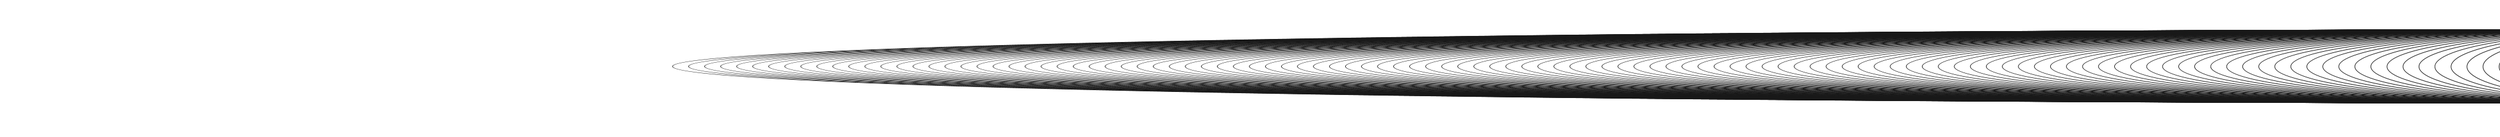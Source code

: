 @startuml
class ThingDefOf <<static>> {
    {static} ThingDefOf()
}
ThingDefOf --> "Silver" ThingDef
ThingDefOf --> "Gold" ThingDef
ThingDefOf --> "Steel" ThingDef
ThingDefOf --> "WoodLog" ThingDef
ThingDefOf --> "MedicineHerbal" ThingDef
ThingDefOf --> "MedicineIndustrial" ThingDef
ThingDefOf --> "MedicineUltratech" ThingDef
ThingDefOf --> "BlocksGranite" ThingDef
ThingDefOf --> "Plasteel" ThingDef
ThingDefOf --> "Beer" ThingDef
ThingDefOf --> "SmokeleafJoint" ThingDef
ThingDefOf --> "Chocolate" ThingDef
ThingDefOf --> "ComponentIndustrial" ThingDef
ThingDefOf --> "ComponentSpacer" ThingDef
ThingDefOf --> "InsectJelly" ThingDef
ThingDefOf --> "Cloth" ThingDef
ThingDefOf --> "Leather_Plain" ThingDef
ThingDefOf --> "Hyperweave" ThingDef
ThingDefOf --> "RawPotatoes" ThingDef
ThingDefOf --> "RawBerries" ThingDef
ThingDefOf --> "Granite" ThingDef
ThingDefOf --> "Wort" ThingDef
ThingDefOf --> "AIPersonaCore" ThingDef
ThingDefOf --> "TechprofSubpersonaCore" ThingDef
ThingDefOf --> "OrbitalTargeterBombardment" ThingDef
ThingDefOf --> "OrbitalTargeterPowerBeam" ThingDef
ThingDefOf --> "Chemfuel" ThingDef
ThingDefOf --> "Uranium" ThingDef
ThingDefOf --> "Jade" ThingDef
ThingDefOf --> "Shell_HighExplosive" ThingDef
ThingDefOf --> "Shell_AntigrainWarhead" ThingDef
ThingDefOf --> "MealSurvivalPack" ThingDef
ThingDefOf --> "MealNutrientPaste" ThingDef
ThingDefOf --> "MealSimple" ThingDef
ThingDefOf --> "MealFine" ThingDef
ThingDefOf --> "Pemmican" ThingDef
ThingDefOf --> "Kibble" ThingDef
ThingDefOf --> "Hay" ThingDef
ThingDefOf --> "Meat_Human" ThingDef
ThingDefOf --> "Luciferium" ThingDef
ThingDefOf --> "DropPodIncoming" ThingDef
ThingDefOf --> "DropPodLeaving" ThingDef
ThingDefOf --> "ShipChunkIncoming" ThingDef
ThingDefOf --> "CrashedShipPartIncoming" ThingDef
ThingDefOf --> "MeteoriteIncoming" ThingDef
ThingDefOf --> "ShuttleIncoming" ThingDef
ThingDefOf --> "ShuttleLeaving" ThingDef
ThingDefOf --> "ShuttleCrashing" ThingDef
ThingDefOf --> "PawnJumper" ThingDef
ThingDefOf --> "ActiveDropPod" ThingDef
ThingDefOf --> "Fire" ThingDef
ThingDefOf --> "Heart" ThingDef
ThingDefOf --> "ChunkSlagSteel" ThingDef
ThingDefOf --> "SteamGeyser" ThingDef
ThingDefOf --> "Hive" ThingDef
ThingDefOf --> "ShipChunk" ThingDef
ThingDefOf --> "ElephantTusk" ThingDef
ThingDefOf --> "GlowPod" ThingDef
ThingDefOf --> "MinifiedThing" ThingDef
ThingDefOf --> "MonumentMarker" ThingDef
ThingDefOf --> "PsychicAmplifier" ThingDef
ThingDefOf --> "Filth_Blood" ThingDef
ThingDefOf --> "Filth_AmnioticFluid" ThingDef
ThingDefOf --> "Filth_Dirt" ThingDef
ThingDefOf --> "Filth_Vomit" ThingDef
ThingDefOf --> "Filth_AnimalFilth" ThingDef
ThingDefOf --> "Filth_Trash" ThingDef
ThingDefOf --> "Filth_Slime" ThingDef
ThingDefOf --> "Filth_FireFoam" ThingDef
ThingDefOf --> "Filth_Fuel" ThingDef
ThingDefOf --> "Filth_RubbleRock" ThingDef
ThingDefOf --> "Filth_RubbleBuilding" ThingDef
ThingDefOf --> "Filth_CorpseBile" ThingDef
ThingDefOf --> "Filth_Ash" ThingDef
ThingDefOf --> "Filth_MachineBits" ThingDef
ThingDefOf --> "Filth_Water" ThingDef
ThingDefOf --> "RectTrigger" ThingDef
ThingDefOf --> "TriggerUnfogged" ThingDef
ThingDefOf --> "Explosion" ThingDef
ThingDefOf --> "Bombardment" ThingDef
ThingDefOf --> "PowerBeam" ThingDef
ThingDefOf --> "SignalAction_Letter" ThingDef
ThingDefOf --> "SignalAction_Ambush" ThingDef
ThingDefOf --> "Blight" ThingDef
ThingDefOf --> "Tornado" ThingDef
ThingDefOf --> "TunnelHiveSpawner" ThingDef
ThingDefOf --> "Flashstorm" ThingDef
ThingDefOf --> "Sandstone" ThingDef
ThingDefOf --> "Ship_Beam" ThingDef
ThingDefOf --> "Ship_Reactor" ThingDef
ThingDefOf --> "Ship_CryptosleepCasket" ThingDef
ThingDefOf --> "Ship_ComputerCore" ThingDef
ThingDefOf --> "Ship_Engine" ThingDef
ThingDefOf --> "Ship_SensorCluster" ThingDef
ThingDefOf --> "MineableSteel" ThingDef
ThingDefOf --> "MineableComponentsIndustrial" ThingDef
ThingDefOf --> "MineableGold" ThingDef
ThingDefOf --> "RaisedRocks" ThingDef
ThingDefOf --> "Door" ThingDef
ThingDefOf --> "Wall" ThingDef
ThingDefOf --> "Bed" ThingDef
ThingDefOf --> "Bedroll" ThingDef
ThingDefOf --> "SleepingSpot" ThingDef
ThingDefOf --> "OrbitalTradeBeacon" ThingDef
ThingDefOf --> "NutrientPasteDispenser" ThingDef
ThingDefOf --> "Grave" ThingDef
ThingDefOf --> "Sandbags" ThingDef
ThingDefOf --> "Barricade" ThingDef
ThingDefOf --> "AncientCryptosleepCasket" ThingDef
ThingDefOf --> "CryptosleepCasket" ThingDef
ThingDefOf --> "SolarGenerator" ThingDef
ThingDefOf --> "WoodFiredGenerator" ThingDef
ThingDefOf --> "PowerConduit" ThingDef
ThingDefOf --> "Battery" ThingDef
ThingDefOf --> "GeothermalGenerator" ThingDef
ThingDefOf --> "WatermillGenerator" ThingDef
ThingDefOf --> "Hopper" ThingDef
ThingDefOf --> "BilliardsTable" ThingDef
ThingDefOf --> "Telescope" ThingDef
ThingDefOf --> "MarriageSpot" ThingDef
ThingDefOf --> "PartySpot" ThingDef
ThingDefOf --> "MeditationSpot" ThingDef
ThingDefOf --> "RoyalBed" ThingDef
ThingDefOf --> "TrapSpike" ThingDef
ThingDefOf --> "Cooler" ThingDef
ThingDefOf --> "Heater" ThingDef
ThingDefOf --> "Snowman" ThingDef
ThingDefOf --> "WindTurbine" ThingDef
ThingDefOf --> "FermentingBarrel" ThingDef
ThingDefOf --> "DeepDrill" ThingDef
ThingDefOf --> "LongRangeMineralScanner" ThingDef
ThingDefOf --> "GroundPenetratingScanner" ThingDef
ThingDefOf --> "CollapsedRocks" ThingDef
ThingDefOf --> "TorchLamp" ThingDef
ThingDefOf --> "StandingLamp" ThingDef
ThingDefOf --> "Campfire" ThingDef
ThingDefOf --> "FirefoamPopper" ThingDef
ThingDefOf --> "PassiveCooler" ThingDef
ThingDefOf --> "CaravanPackingSpot" ThingDef
ThingDefOf --> "PlantPot" ThingDef
ThingDefOf --> "Table1x2c" ThingDef
ThingDefOf --> "Table2x2c" ThingDef
ThingDefOf --> "Table3x3c" ThingDef
ThingDefOf --> "DiningChair" ThingDef
ThingDefOf --> "Stool" ThingDef
ThingDefOf --> "PsychicEmanator" ThingDef
ThingDefOf --> "VanometricPowerCell" ThingDef
ThingDefOf --> "InfiniteChemreactor" ThingDef
ThingDefOf --> "CommsConsole" ThingDef
ThingDefOf --> "Sarcophagus" ThingDef
ThingDefOf --> "Turret_Mortar" ThingDef
ThingDefOf --> "Turret_MiniTurret" ThingDef
ThingDefOf --> "Turret_AutoMiniTurret" ThingDef
ThingDefOf --> "MechCapsule" ThingDef
ThingDefOf --> "DefoliatorShipPart" ThingDef
ThingDefOf --> "PsychicDronerShipPart" ThingDef
ThingDefOf --> "Column" ThingDef
ThingDefOf --> "Urn" ThingDef
ThingDefOf --> "SteleLarge" ThingDef
ThingDefOf --> "SteleGrand" ThingDef
ThingDefOf --> "PsychicDroner" ThingDef
ThingDefOf --> "Shuttle" ThingDef
ThingDefOf --> "Drape" ThingDef
ThingDefOf --> "ActivatorProximity" ThingDef
ThingDefOf --> "ShieldGeneratorBullets" ThingDef
ThingDefOf --> "ShieldGeneratorMortar" ThingDef
ThingDefOf --> "BroadshieldProjector" ThingDef
ThingDefOf --> "Brazier" ThingDef
ThingDefOf --> "ShuttleCrashed" ThingDef
ThingDefOf --> "Plant_Potato" ThingDef
ThingDefOf --> "Plant_TreeOak" ThingDef
ThingDefOf --> "Plant_Grass" ThingDef
ThingDefOf --> "Plant_Ambrosia" ThingDef
ThingDefOf --> "Plant_Dandelion" ThingDef
ThingDefOf --> "BurnedTree" ThingDef
ThingDefOf --> "Plant_TreeAnima" ThingDef
ThingDefOf --> "AnimusStone" ThingDef
ThingDefOf --> "NatureShrine_Small" ThingDef
ThingDefOf --> "NatureShrine_Large" ThingDef
ThingDefOf --> "Human" ThingDef
ThingDefOf --> "Muffalo" ThingDef
ThingDefOf --> "Dromedary" ThingDef
ThingDefOf --> "Cow" ThingDef
ThingDefOf --> "Thrumbo" ThingDef
ThingDefOf --> "Spark" ThingDef
ThingDefOf --> "Apparel_ShieldBelt" ThingDef
ThingDefOf --> "Apparel_SmokepopBelt" ThingDef
ThingDefOf --> "Apparel_Parka" ThingDef
ThingDefOf --> "Apparel_Tuque" ThingDef
ThingDefOf --> "Apparel_RobeRoyal" ThingDef
ThingDefOf --> "Mote_Text" ThingDef
ThingDefOf --> "Mote_ShotFlash" ThingDef
ThingDefOf --> "Mote_DustPuff" ThingDef
ThingDefOf --> "Mote_DustPuffThick" ThingDef
ThingDefOf --> "Mote_TornadoDustPuff" ThingDef
ThingDefOf --> "Mote_TempRoof" ThingDef
ThingDefOf --> "Mote_HealingCross" ThingDef
ThingDefOf --> "Mote_SleepZ" ThingDef
ThingDefOf --> "Mote_Heart" ThingDef
ThingDefOf --> "Mote_Meditating" ThingDef
ThingDefOf --> "Mote_IncapIcon" ThingDef
ThingDefOf --> "Mote_FeedbackGoto" ThingDef
ThingDefOf --> "Mote_FeedbackShoot" ThingDef
ThingDefOf --> "Mote_FeedbackMelee" ThingDef
ThingDefOf --> "Mote_FeedbackEquip" ThingDef
ThingDefOf --> "Mote_ExplosionFlash" ThingDef
ThingDefOf --> "Mote_FireGlow" ThingDef
ThingDefOf --> "Mote_MicroSparks" ThingDef
ThingDefOf --> "Mote_HeatGlow" ThingDef
ThingDefOf --> "Mote_Footprint" ThingDef
ThingDefOf --> "Mote_ShotHit_Spark" ThingDef
ThingDefOf --> "Mote_ShotHit_Dirt" ThingDef
ThingDefOf --> "Mote_Smoke" ThingDef
ThingDefOf --> "Mote_AirPuff" ThingDef
ThingDefOf --> "Mote_Horseshoe" ThingDef
ThingDefOf --> "Mote_Stone" ThingDef
ThingDefOf --> "Mote_ColonistFleeing" ThingDef
ThingDefOf --> "Mote_ColonistAttacking" ThingDef
ThingDefOf --> "Mote_Danger" ThingDef
ThingDefOf --> "Mote_Speech" ThingDef
ThingDefOf --> "Mote_ThoughtBad" ThingDef
ThingDefOf --> "Mote_ThoughtGood" ThingDef
ThingDefOf --> "Mote_MetaPuff" ThingDef
ThingDefOf --> "Mote_LightningGlow" ThingDef
ThingDefOf --> "Mote_Stun" ThingDef
ThingDefOf --> "Mote_WaterSplash" ThingDef
ThingDefOf --> "Mote_Bombardment" ThingDef
ThingDefOf --> "Mote_PowerBeam" ThingDef
ThingDefOf --> "Mote_Leaf" ThingDef
ThingDefOf --> "Mote_ForceJob" ThingDef
ThingDefOf --> "Mote_ForceJobMaintained" ThingDef
ThingDefOf --> "Mote_PsycastPsychicLine" ThingDef
ThingDefOf --> "Mote_PsycastPsychicEffect" ThingDef
ThingDefOf --> "Mote_PsycastAreaEffect" ThingDef
ThingDefOf --> "Mote_LineEMP" ThingDef
ThingDefOf --> "Mote_WaterskipSplashParticles" ThingDef
ThingDefOf --> "Mote_CastPsycast" ThingDef
ThingDefOf --> "Mote_EntropyPulse" ThingDef
ThingDefOf --> "Mote_PsychicLinkLine" ThingDef
ThingDefOf --> "Mote_PsychicLinkPulse" ThingDef
ThingDefOf --> "Mote_PsyfocusPulse" ThingDef
ThingDefOf --> "Mote_PsycastSkipFlashEntry" ThingDef
ThingDefOf --> "Mote_PsycastSkipInnerExit" ThingDef
ThingDefOf --> "Mote_PsycastSkipOuterRingEntry" ThingDef
ThingDefOf --> "Mote_PsycastSkipOuterRingExit" ThingDef
ThingDefOf --> "Mote_Bestow" ThingDef
ThingDefOf --> "Mote_BroadshieldActivation" ThingDef
ThingDefOf --> "Gas_Smoke" ThingDef
ThingDefOf --> "Throne" ThingDef
ThingDefOf --> "Harp" ThingDef
ThingDefOf --> "Harpsichord" ThingDef
ThingDefOf --> "Piano" ThingDef
ThingDefOf --> "MeleeWeapon_PsyfocusStaff" ThingDef
ThingDefOf --> "ShipLandingBeacon" ThingDef
ThingDefOf --> "ActivatorCountdown" ThingDef
@enduml
